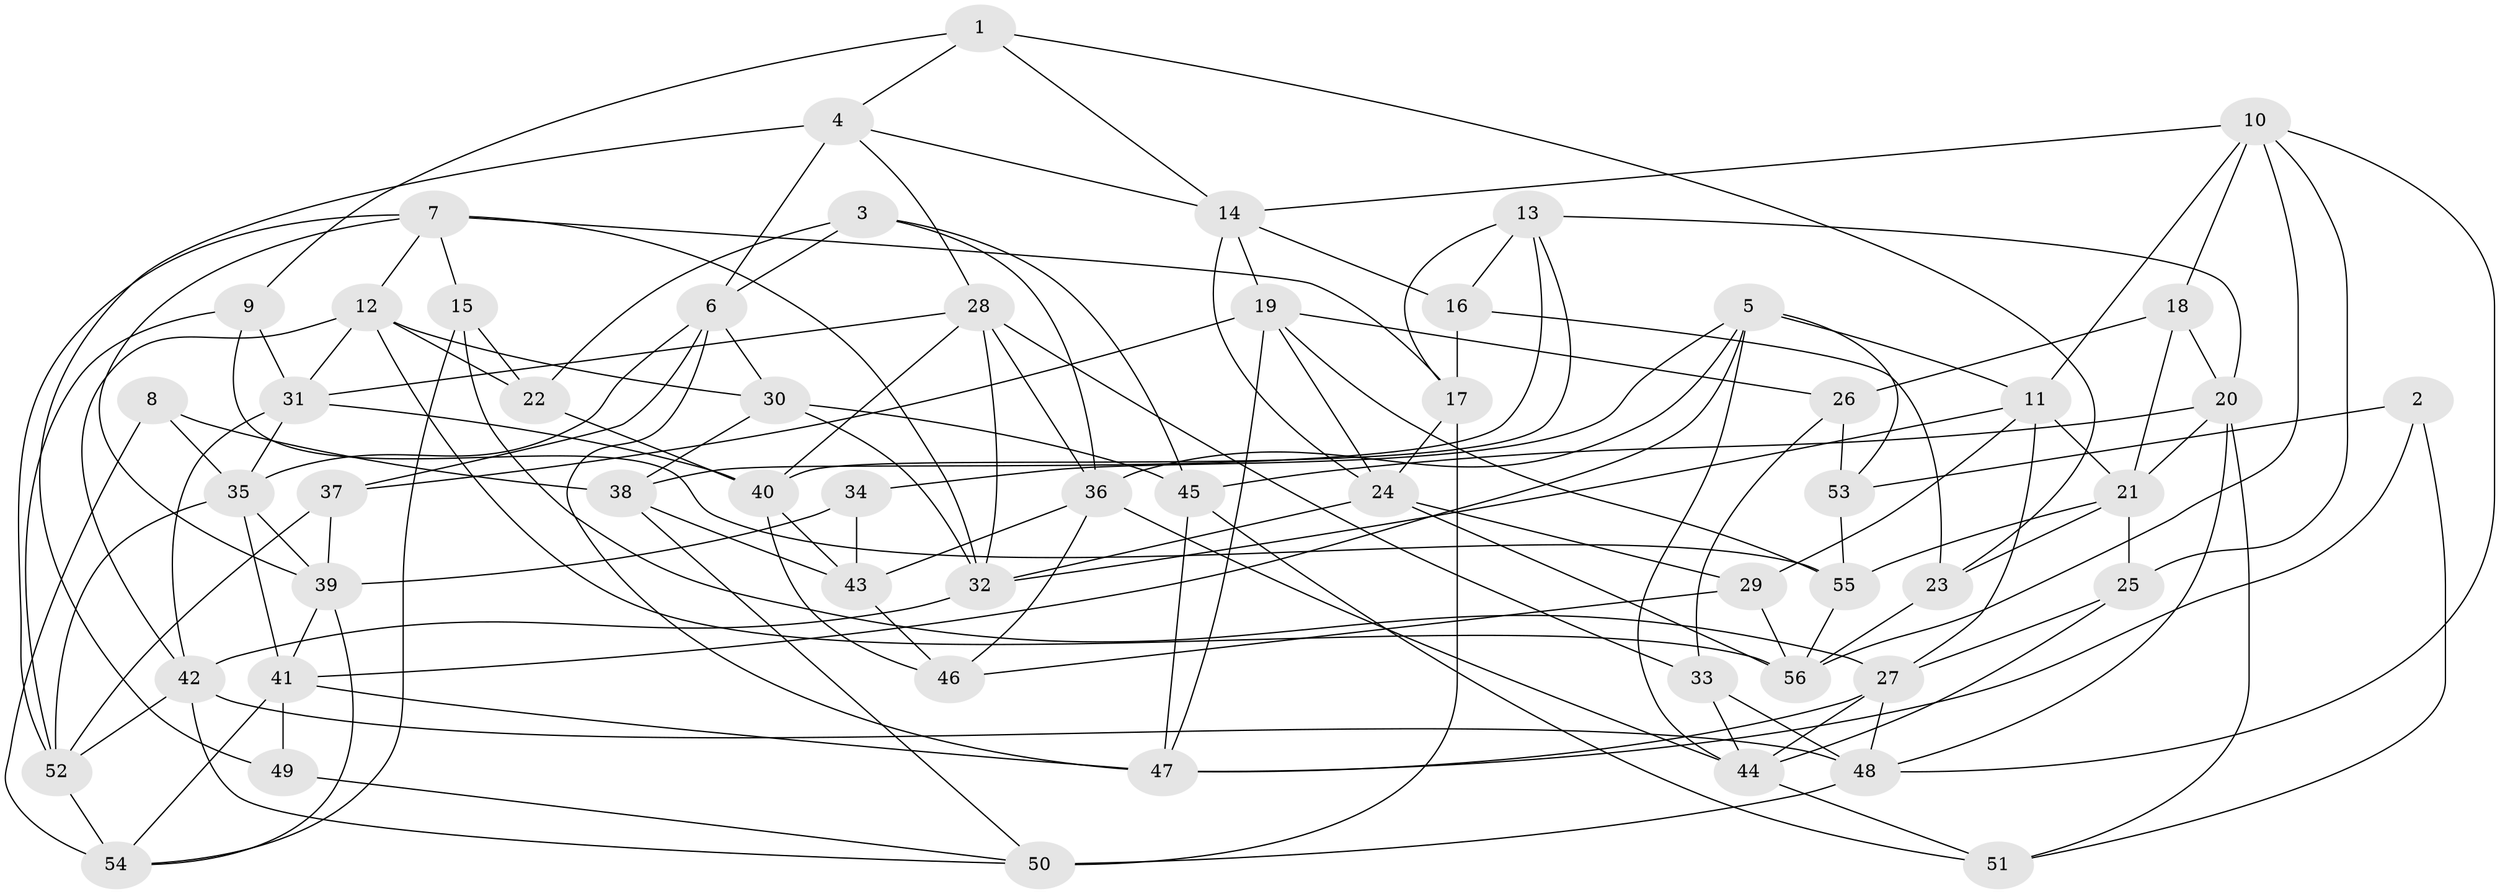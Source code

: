 // original degree distribution, {4: 1.0}
// Generated by graph-tools (version 1.1) at 2025/38/03/04/25 23:38:17]
// undirected, 56 vertices, 141 edges
graph export_dot {
  node [color=gray90,style=filled];
  1;
  2;
  3;
  4;
  5;
  6;
  7;
  8;
  9;
  10;
  11;
  12;
  13;
  14;
  15;
  16;
  17;
  18;
  19;
  20;
  21;
  22;
  23;
  24;
  25;
  26;
  27;
  28;
  29;
  30;
  31;
  32;
  33;
  34;
  35;
  36;
  37;
  38;
  39;
  40;
  41;
  42;
  43;
  44;
  45;
  46;
  47;
  48;
  49;
  50;
  51;
  52;
  53;
  54;
  55;
  56;
  1 -- 4 [weight=1.0];
  1 -- 9 [weight=1.0];
  1 -- 14 [weight=1.0];
  1 -- 23 [weight=1.0];
  2 -- 47 [weight=1.0];
  2 -- 51 [weight=1.0];
  2 -- 53 [weight=2.0];
  3 -- 6 [weight=1.0];
  3 -- 22 [weight=1.0];
  3 -- 36 [weight=1.0];
  3 -- 45 [weight=1.0];
  4 -- 6 [weight=1.0];
  4 -- 14 [weight=1.0];
  4 -- 28 [weight=1.0];
  4 -- 49 [weight=2.0];
  5 -- 11 [weight=1.0];
  5 -- 34 [weight=1.0];
  5 -- 36 [weight=1.0];
  5 -- 41 [weight=1.0];
  5 -- 44 [weight=1.0];
  5 -- 53 [weight=1.0];
  6 -- 30 [weight=1.0];
  6 -- 35 [weight=1.0];
  6 -- 37 [weight=1.0];
  6 -- 47 [weight=1.0];
  7 -- 12 [weight=1.0];
  7 -- 15 [weight=1.0];
  7 -- 17 [weight=1.0];
  7 -- 32 [weight=1.0];
  7 -- 39 [weight=1.0];
  7 -- 52 [weight=1.0];
  8 -- 35 [weight=1.0];
  8 -- 38 [weight=1.0];
  8 -- 54 [weight=2.0];
  9 -- 31 [weight=1.0];
  9 -- 52 [weight=1.0];
  9 -- 55 [weight=1.0];
  10 -- 11 [weight=1.0];
  10 -- 14 [weight=1.0];
  10 -- 18 [weight=1.0];
  10 -- 25 [weight=1.0];
  10 -- 48 [weight=1.0];
  10 -- 56 [weight=1.0];
  11 -- 21 [weight=1.0];
  11 -- 27 [weight=1.0];
  11 -- 29 [weight=1.0];
  11 -- 32 [weight=1.0];
  12 -- 22 [weight=1.0];
  12 -- 30 [weight=1.0];
  12 -- 31 [weight=1.0];
  12 -- 42 [weight=1.0];
  12 -- 56 [weight=1.0];
  13 -- 16 [weight=1.0];
  13 -- 17 [weight=1.0];
  13 -- 20 [weight=1.0];
  13 -- 38 [weight=2.0];
  13 -- 40 [weight=1.0];
  14 -- 16 [weight=1.0];
  14 -- 19 [weight=1.0];
  14 -- 24 [weight=1.0];
  15 -- 22 [weight=1.0];
  15 -- 27 [weight=1.0];
  15 -- 54 [weight=1.0];
  16 -- 17 [weight=1.0];
  16 -- 23 [weight=1.0];
  17 -- 24 [weight=1.0];
  17 -- 50 [weight=2.0];
  18 -- 20 [weight=1.0];
  18 -- 21 [weight=1.0];
  18 -- 26 [weight=1.0];
  19 -- 24 [weight=1.0];
  19 -- 26 [weight=1.0];
  19 -- 37 [weight=1.0];
  19 -- 47 [weight=1.0];
  19 -- 55 [weight=1.0];
  20 -- 21 [weight=1.0];
  20 -- 45 [weight=1.0];
  20 -- 48 [weight=1.0];
  20 -- 51 [weight=1.0];
  21 -- 23 [weight=1.0];
  21 -- 25 [weight=1.0];
  21 -- 55 [weight=1.0];
  22 -- 40 [weight=1.0];
  23 -- 56 [weight=1.0];
  24 -- 29 [weight=1.0];
  24 -- 32 [weight=1.0];
  24 -- 56 [weight=1.0];
  25 -- 27 [weight=1.0];
  25 -- 44 [weight=1.0];
  26 -- 33 [weight=1.0];
  26 -- 53 [weight=1.0];
  27 -- 44 [weight=1.0];
  27 -- 47 [weight=1.0];
  27 -- 48 [weight=1.0];
  28 -- 31 [weight=1.0];
  28 -- 32 [weight=1.0];
  28 -- 33 [weight=1.0];
  28 -- 36 [weight=1.0];
  28 -- 40 [weight=1.0];
  29 -- 46 [weight=1.0];
  29 -- 56 [weight=1.0];
  30 -- 32 [weight=1.0];
  30 -- 38 [weight=1.0];
  30 -- 45 [weight=2.0];
  31 -- 35 [weight=1.0];
  31 -- 40 [weight=1.0];
  31 -- 42 [weight=1.0];
  32 -- 42 [weight=1.0];
  33 -- 44 [weight=1.0];
  33 -- 48 [weight=1.0];
  34 -- 39 [weight=1.0];
  34 -- 43 [weight=2.0];
  35 -- 39 [weight=1.0];
  35 -- 41 [weight=1.0];
  35 -- 52 [weight=1.0];
  36 -- 43 [weight=1.0];
  36 -- 44 [weight=1.0];
  36 -- 46 [weight=1.0];
  37 -- 39 [weight=1.0];
  37 -- 52 [weight=1.0];
  38 -- 43 [weight=1.0];
  38 -- 50 [weight=1.0];
  39 -- 41 [weight=1.0];
  39 -- 54 [weight=1.0];
  40 -- 43 [weight=1.0];
  40 -- 46 [weight=1.0];
  41 -- 47 [weight=1.0];
  41 -- 49 [weight=1.0];
  41 -- 54 [weight=1.0];
  42 -- 48 [weight=1.0];
  42 -- 50 [weight=1.0];
  42 -- 52 [weight=1.0];
  43 -- 46 [weight=1.0];
  44 -- 51 [weight=1.0];
  45 -- 47 [weight=1.0];
  45 -- 51 [weight=1.0];
  48 -- 50 [weight=1.0];
  49 -- 50 [weight=1.0];
  52 -- 54 [weight=1.0];
  53 -- 55 [weight=2.0];
  55 -- 56 [weight=1.0];
}
